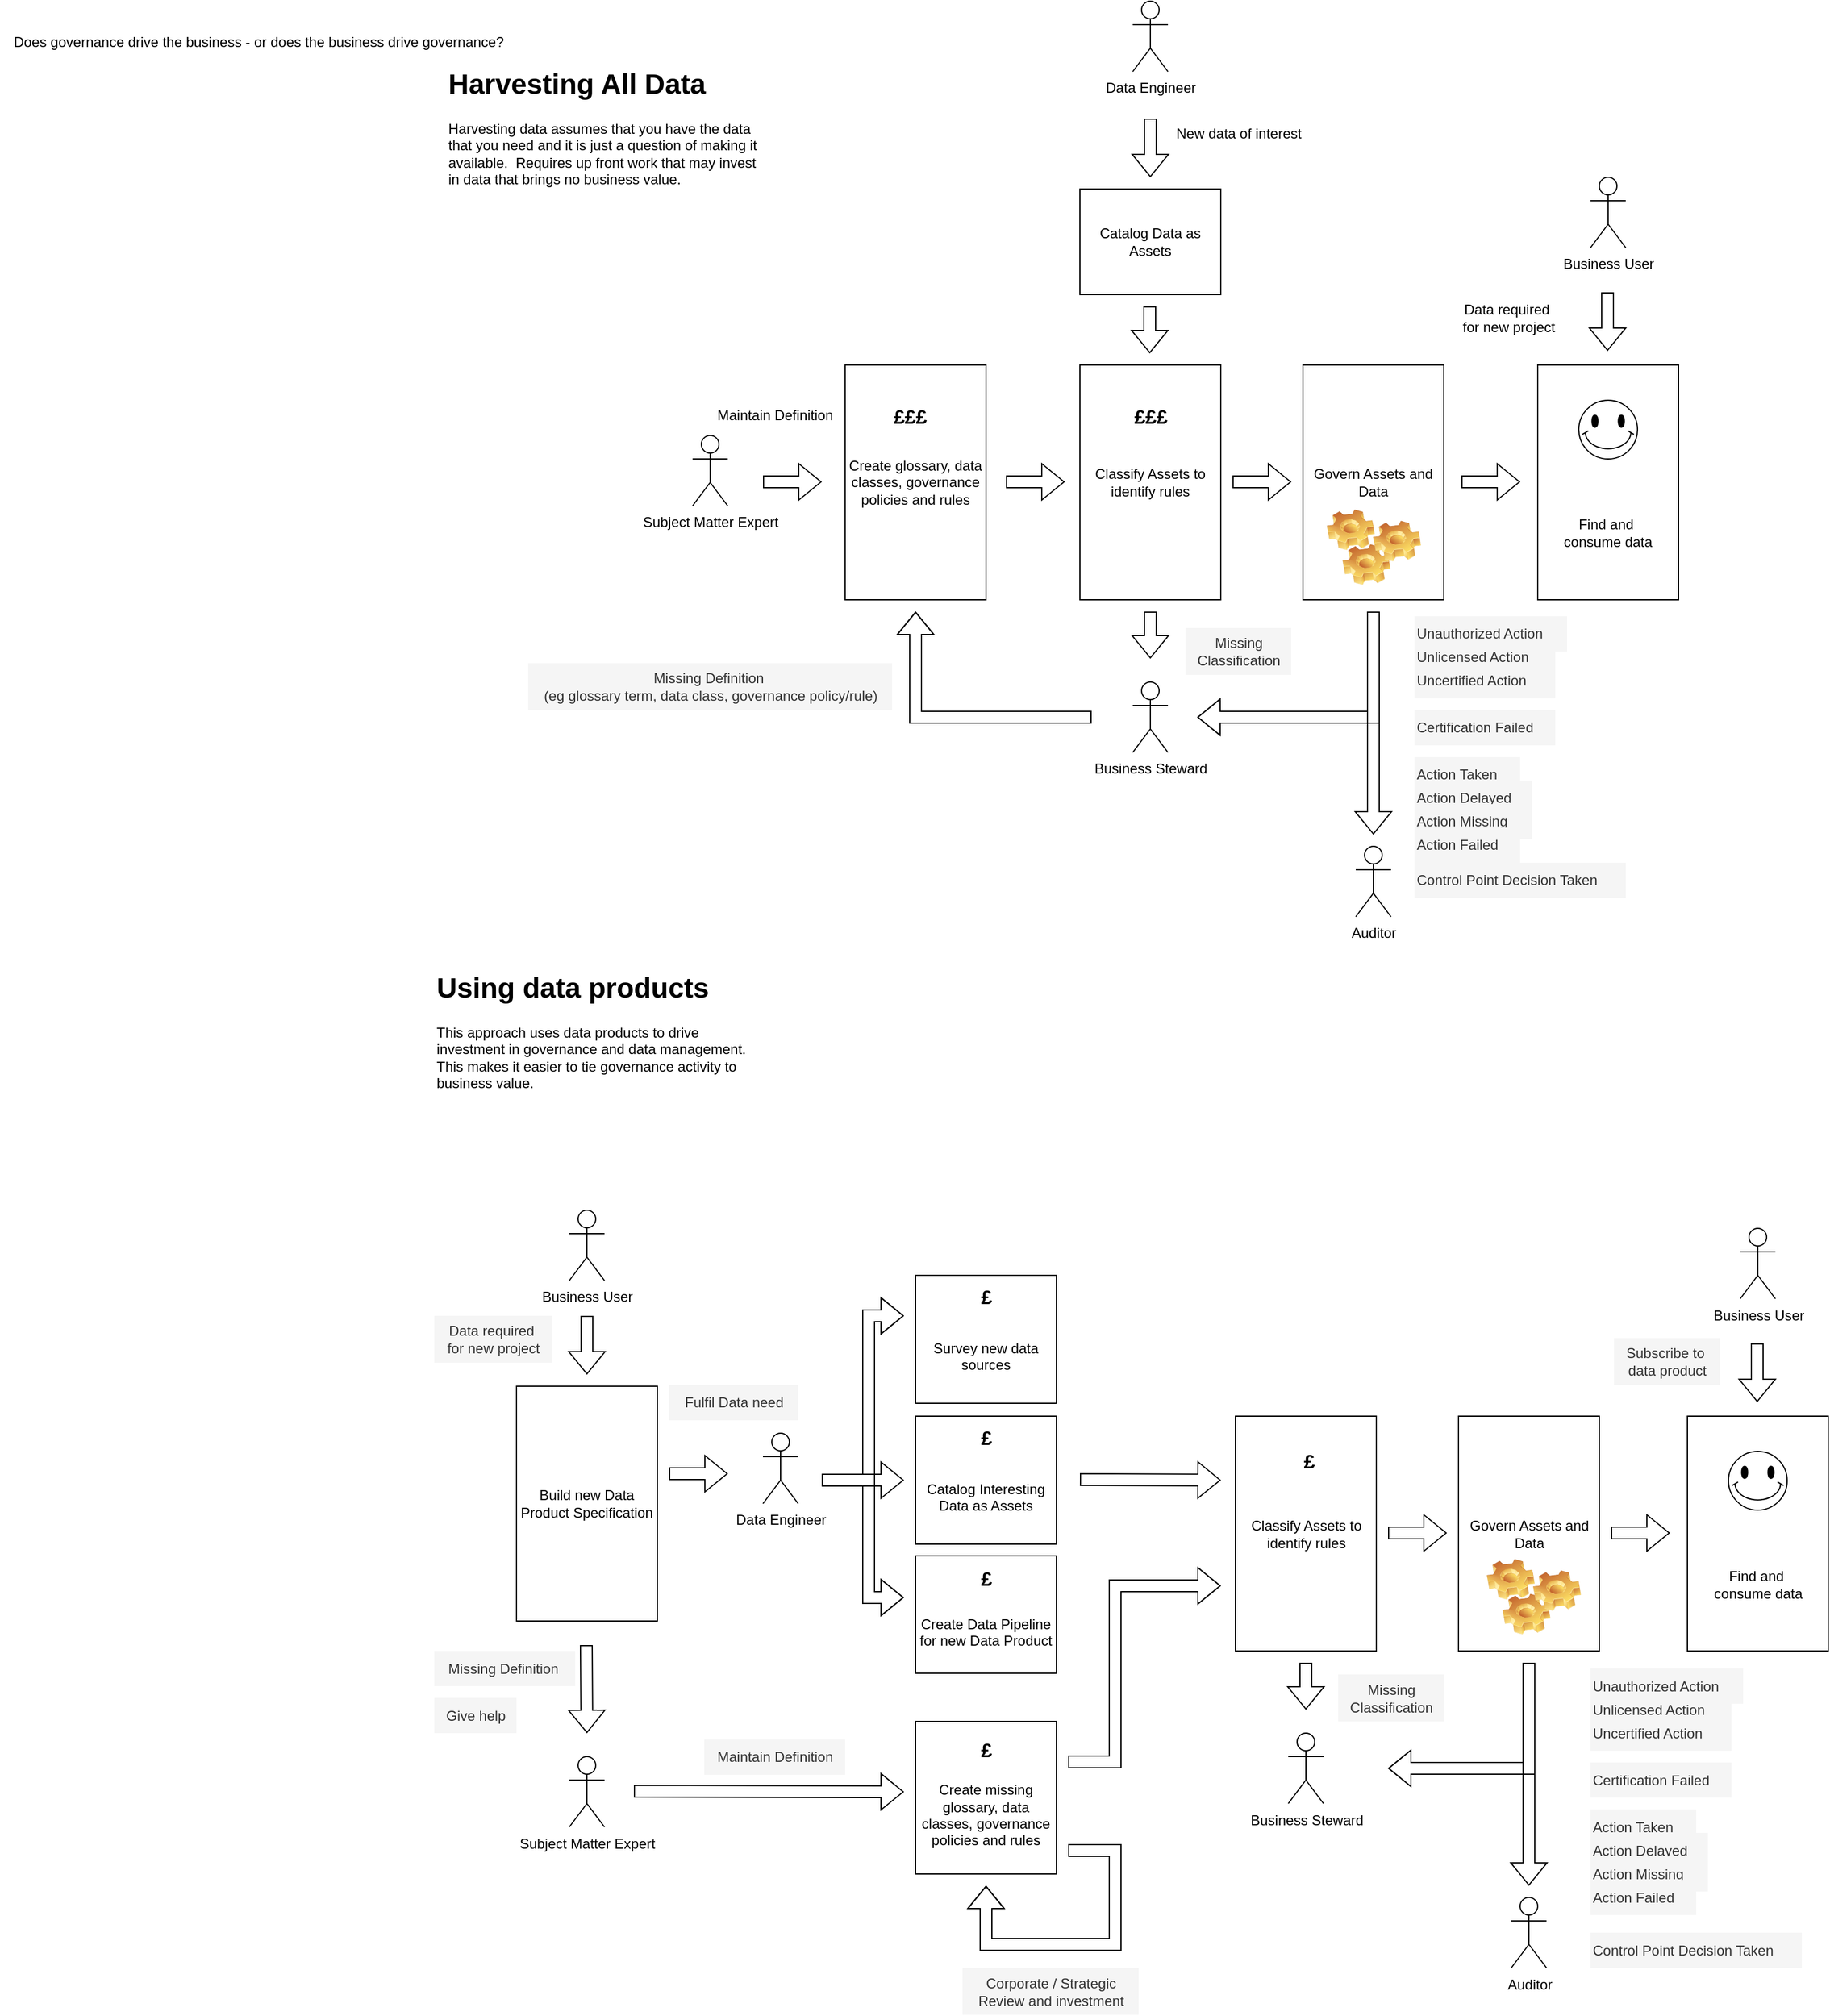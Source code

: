 <mxfile version="24.7.17">
  <diagram name="who-is-driving" id="uVs_HLMg8tYnS5YgkDz8">
    <mxGraphModel dx="2069" dy="1975" grid="1" gridSize="10" guides="1" tooltips="1" connect="1" arrows="1" fold="1" page="1" pageScale="1" pageWidth="827" pageHeight="1169" math="0" shadow="0">
      <root>
        <mxCell id="0" />
        <mxCell id="1" parent="0" />
        <mxCell id="ipGnzvGLoHYo0Vcj31lh-1" value="Does governance drive the business - or does the business drive governance?" style="text;html=1;align=center;verticalAlign=middle;resizable=0;points=[];autosize=1;strokeColor=none;fillColor=none;" parent="1" vertex="1">
          <mxGeometry x="-320.0" y="10" width="440" height="30" as="geometry" />
        </mxCell>
        <mxCell id="ipGnzvGLoHYo0Vcj31lh-2" value="Create glossary, data classes, governance policies and rules" style="rounded=0;whiteSpace=wrap;html=1;" parent="1" vertex="1">
          <mxGeometry x="400" y="300" width="120" height="200" as="geometry" />
        </mxCell>
        <mxCell id="ipGnzvGLoHYo0Vcj31lh-3" value="Catalog Data as Assets" style="rounded=0;whiteSpace=wrap;html=1;" parent="1" vertex="1">
          <mxGeometry x="600" y="150" width="120" height="90" as="geometry" />
        </mxCell>
        <mxCell id="ipGnzvGLoHYo0Vcj31lh-4" value="Classify Assets to identify rules" style="rounded=0;whiteSpace=wrap;html=1;" parent="1" vertex="1">
          <mxGeometry x="600" y="300" width="120" height="200" as="geometry" />
        </mxCell>
        <mxCell id="ipGnzvGLoHYo0Vcj31lh-5" value="Govern Assets and Data" style="rounded=0;whiteSpace=wrap;html=1;" parent="1" vertex="1">
          <mxGeometry x="790" y="300" width="120" height="200" as="geometry" />
        </mxCell>
        <mxCell id="ipGnzvGLoHYo0Vcj31lh-6" value="" style="shape=flexArrow;endArrow=classic;html=1;rounded=0;" parent="1" edge="1">
          <mxGeometry width="50" height="50" relative="1" as="geometry">
            <mxPoint x="660" y="90" as="sourcePoint" />
            <mxPoint x="660" y="140" as="targetPoint" />
          </mxGeometry>
        </mxCell>
        <mxCell id="ipGnzvGLoHYo0Vcj31lh-8" value="New data of interest" style="text;html=1;align=center;verticalAlign=middle;resizable=0;points=[];autosize=1;strokeColor=none;fillColor=none;" parent="1" vertex="1">
          <mxGeometry x="670" y="88" width="130" height="30" as="geometry" />
        </mxCell>
        <mxCell id="ipGnzvGLoHYo0Vcj31lh-9" value="" style="shape=flexArrow;endArrow=classic;html=1;rounded=0;" parent="1" edge="1">
          <mxGeometry width="50" height="50" relative="1" as="geometry">
            <mxPoint x="730" y="399.5" as="sourcePoint" />
            <mxPoint x="780" y="399.5" as="targetPoint" />
          </mxGeometry>
        </mxCell>
        <mxCell id="ipGnzvGLoHYo0Vcj31lh-10" value="" style="shape=flexArrow;endArrow=classic;html=1;rounded=0;" parent="1" edge="1">
          <mxGeometry width="50" height="50" relative="1" as="geometry">
            <mxPoint x="537" y="399.5" as="sourcePoint" />
            <mxPoint x="587" y="399.5" as="targetPoint" />
          </mxGeometry>
        </mxCell>
        <mxCell id="ipGnzvGLoHYo0Vcj31lh-11" value="Business Steward" style="shape=umlActor;verticalLabelPosition=bottom;verticalAlign=top;html=1;outlineConnect=0;" parent="1" vertex="1">
          <mxGeometry x="645" y="570" width="30" height="60" as="geometry" />
        </mxCell>
        <mxCell id="ipGnzvGLoHYo0Vcj31lh-12" value="" style="shape=flexArrow;endArrow=classic;html=1;rounded=0;" parent="1" edge="1">
          <mxGeometry width="50" height="50" relative="1" as="geometry">
            <mxPoint x="660" y="510" as="sourcePoint" />
            <mxPoint x="660" y="550" as="targetPoint" />
          </mxGeometry>
        </mxCell>
        <mxCell id="ipGnzvGLoHYo0Vcj31lh-13" value="Missing&lt;div&gt;Classification&lt;/div&gt;" style="text;html=1;align=center;verticalAlign=middle;resizable=0;points=[];autosize=1;strokeColor=none;fillColor=#f5f5f5;fontColor=#333333;" parent="1" vertex="1">
          <mxGeometry x="690" y="524" width="90" height="40" as="geometry" />
        </mxCell>
        <mxCell id="ipGnzvGLoHYo0Vcj31lh-14" value="" style="shape=flexArrow;endArrow=classic;html=1;rounded=0;" parent="1" edge="1">
          <mxGeometry width="50" height="50" relative="1" as="geometry">
            <mxPoint x="850" y="510" as="sourcePoint" />
            <mxPoint x="700" y="600" as="targetPoint" />
            <Array as="points">
              <mxPoint x="850" y="600" />
            </Array>
          </mxGeometry>
        </mxCell>
        <mxCell id="ipGnzvGLoHYo0Vcj31lh-15" value="" style="shape=flexArrow;endArrow=classic;html=1;rounded=0;" parent="1" edge="1">
          <mxGeometry width="50" height="50" relative="1" as="geometry">
            <mxPoint x="610" y="600" as="sourcePoint" />
            <mxPoint x="460" y="510" as="targetPoint" />
            <Array as="points">
              <mxPoint x="460" y="600" />
            </Array>
          </mxGeometry>
        </mxCell>
        <mxCell id="ipGnzvGLoHYo0Vcj31lh-16" value="Missing Definition&amp;nbsp;&lt;div&gt;(eg glossary term, data class, governance policy/rule)&lt;/div&gt;" style="text;html=1;align=center;verticalAlign=middle;resizable=0;points=[];autosize=1;strokeColor=none;fillColor=#f5f5f5;fontColor=#333333;" parent="1" vertex="1">
          <mxGeometry x="130" y="554" width="310" height="40" as="geometry" />
        </mxCell>
        <mxCell id="ipGnzvGLoHYo0Vcj31lh-17" value="Unlicensed Action" style="text;html=1;align=left;verticalAlign=middle;resizable=0;points=[];autosize=1;strokeColor=none;fillColor=#f5f5f5;fontColor=#333333;" parent="1" vertex="1">
          <mxGeometry x="885" y="534" width="120" height="30" as="geometry" />
        </mxCell>
        <mxCell id="ipGnzvGLoHYo0Vcj31lh-18" value="Uncertified Action" style="text;html=1;align=left;verticalAlign=middle;resizable=0;points=[];autosize=1;strokeColor=none;fillColor=#f5f5f5;fontColor=#333333;" parent="1" vertex="1">
          <mxGeometry x="885" y="554" width="120" height="30" as="geometry" />
        </mxCell>
        <mxCell id="ipGnzvGLoHYo0Vcj31lh-19" value="Certification Failed" style="text;html=1;align=left;verticalAlign=middle;resizable=0;points=[];autosize=1;strokeColor=none;fillColor=#f5f5f5;fontColor=#333333;" parent="1" vertex="1">
          <mxGeometry x="885" y="594" width="120" height="30" as="geometry" />
        </mxCell>
        <mxCell id="ipGnzvGLoHYo0Vcj31lh-21" value="" style="shape=flexArrow;endArrow=classic;html=1;rounded=0;" parent="1" edge="1">
          <mxGeometry width="50" height="50" relative="1" as="geometry">
            <mxPoint x="850" y="510" as="sourcePoint" />
            <mxPoint x="850" y="700" as="targetPoint" />
          </mxGeometry>
        </mxCell>
        <mxCell id="ipGnzvGLoHYo0Vcj31lh-22" value="Auditor" style="shape=umlActor;verticalLabelPosition=bottom;verticalAlign=top;html=1;outlineConnect=0;" parent="1" vertex="1">
          <mxGeometry x="835" y="710" width="30" height="60" as="geometry" />
        </mxCell>
        <mxCell id="ipGnzvGLoHYo0Vcj31lh-25" value="Action Taken" style="text;html=1;align=left;verticalAlign=middle;resizable=0;points=[];autosize=1;strokeColor=none;fillColor=#f5f5f5;fontColor=#333333;" parent="1" vertex="1">
          <mxGeometry x="885" y="634" width="90" height="30" as="geometry" />
        </mxCell>
        <mxCell id="ipGnzvGLoHYo0Vcj31lh-26" value="Control Point Decision Taken" style="text;html=1;align=left;verticalAlign=middle;resizable=0;points=[];autosize=1;strokeColor=none;fillColor=#f5f5f5;fontColor=#333333;" parent="1" vertex="1">
          <mxGeometry x="885" y="724" width="180" height="30" as="geometry" />
        </mxCell>
        <mxCell id="ipGnzvGLoHYo0Vcj31lh-27" value="Action Delayed" style="text;html=1;align=left;verticalAlign=middle;resizable=0;points=[];autosize=1;strokeColor=none;fillColor=#f5f5f5;fontColor=#333333;" parent="1" vertex="1">
          <mxGeometry x="885" y="654" width="100" height="30" as="geometry" />
        </mxCell>
        <mxCell id="ipGnzvGLoHYo0Vcj31lh-28" value="Action Missing" style="text;html=1;align=left;verticalAlign=middle;resizable=0;points=[];autosize=1;strokeColor=none;fillColor=#f5f5f5;fontColor=#333333;" parent="1" vertex="1">
          <mxGeometry x="885" y="674" width="100" height="30" as="geometry" />
        </mxCell>
        <mxCell id="ipGnzvGLoHYo0Vcj31lh-29" value="Unauthorized Action" style="text;html=1;align=left;verticalAlign=middle;resizable=0;points=[];autosize=1;strokeColor=none;fillColor=#f5f5f5;fontColor=#333333;" parent="1" vertex="1">
          <mxGeometry x="885" y="514" width="130" height="30" as="geometry" />
        </mxCell>
        <mxCell id="ipGnzvGLoHYo0Vcj31lh-30" value="Action Failed" style="text;html=1;align=left;verticalAlign=middle;resizable=0;points=[];autosize=1;strokeColor=none;fillColor=#f5f5f5;fontColor=#333333;" parent="1" vertex="1">
          <mxGeometry x="885" y="694" width="90" height="30" as="geometry" />
        </mxCell>
        <mxCell id="ipGnzvGLoHYo0Vcj31lh-31" value="&lt;h1 style=&quot;margin-top: 0px;&quot;&gt;Harvesting All Data&lt;/h1&gt;&lt;p&gt;Harvesting data assumes that you have the data that you need and it is just a question of making it available.&amp;nbsp; Requires up front work that may invest in data that brings no business value.&lt;/p&gt;" style="text;html=1;whiteSpace=wrap;overflow=hidden;rounded=0;" parent="1" vertex="1">
          <mxGeometry x="60" y="40" width="270" height="120" as="geometry" />
        </mxCell>
        <mxCell id="ipGnzvGLoHYo0Vcj31lh-34" value="Classify Assets to identify rules" style="rounded=0;whiteSpace=wrap;html=1;" parent="1" vertex="1">
          <mxGeometry x="732.5" y="1195.5" width="120" height="200" as="geometry" />
        </mxCell>
        <mxCell id="ipGnzvGLoHYo0Vcj31lh-35" value="Govern Assets and Data" style="rounded=0;whiteSpace=wrap;html=1;" parent="1" vertex="1">
          <mxGeometry x="922.5" y="1195.5" width="120" height="200" as="geometry" />
        </mxCell>
        <mxCell id="ipGnzvGLoHYo0Vcj31lh-36" value="" style="shape=flexArrow;endArrow=classic;html=1;rounded=0;" parent="1" edge="1">
          <mxGeometry width="50" height="50" relative="1" as="geometry">
            <mxPoint x="180" y="1110" as="sourcePoint" />
            <mxPoint x="180" y="1160" as="targetPoint" />
          </mxGeometry>
        </mxCell>
        <mxCell id="ipGnzvGLoHYo0Vcj31lh-37" value="" style="shape=flexArrow;endArrow=classic;html=1;rounded=0;" parent="1" edge="1">
          <mxGeometry width="50" height="50" relative="1" as="geometry">
            <mxPoint x="600" y="1249.5" as="sourcePoint" />
            <mxPoint x="720" y="1250" as="targetPoint" />
          </mxGeometry>
        </mxCell>
        <mxCell id="ipGnzvGLoHYo0Vcj31lh-39" value="" style="shape=flexArrow;endArrow=classic;html=1;rounded=0;" parent="1" edge="1">
          <mxGeometry width="50" height="50" relative="1" as="geometry">
            <mxPoint x="862.5" y="1295" as="sourcePoint" />
            <mxPoint x="912.5" y="1295" as="targetPoint" />
          </mxGeometry>
        </mxCell>
        <mxCell id="ipGnzvGLoHYo0Vcj31lh-41" value="Business Steward" style="shape=umlActor;verticalLabelPosition=bottom;verticalAlign=top;html=1;outlineConnect=0;" parent="1" vertex="1">
          <mxGeometry x="777.5" y="1465.5" width="30" height="60" as="geometry" />
        </mxCell>
        <mxCell id="ipGnzvGLoHYo0Vcj31lh-42" value="" style="shape=flexArrow;endArrow=classic;html=1;rounded=0;" parent="1" edge="1">
          <mxGeometry width="50" height="50" relative="1" as="geometry">
            <mxPoint x="792.5" y="1405.5" as="sourcePoint" />
            <mxPoint x="792.5" y="1445.5" as="targetPoint" />
          </mxGeometry>
        </mxCell>
        <mxCell id="ipGnzvGLoHYo0Vcj31lh-43" value="Missing&lt;div&gt;Classification&lt;/div&gt;" style="text;html=1;align=center;verticalAlign=middle;resizable=0;points=[];autosize=1;strokeColor=none;fillColor=#f5f5f5;fontColor=#333333;" parent="1" vertex="1">
          <mxGeometry x="820" y="1415.5" width="90" height="40" as="geometry" />
        </mxCell>
        <mxCell id="ipGnzvGLoHYo0Vcj31lh-44" value="" style="shape=flexArrow;endArrow=classic;html=1;rounded=0;" parent="1" edge="1">
          <mxGeometry width="50" height="50" relative="1" as="geometry">
            <mxPoint x="982.5" y="1405.5" as="sourcePoint" />
            <mxPoint x="862.5" y="1495.5" as="targetPoint" />
            <Array as="points">
              <mxPoint x="982.5" y="1495.5" />
            </Array>
          </mxGeometry>
        </mxCell>
        <mxCell id="ipGnzvGLoHYo0Vcj31lh-45" value="" style="shape=flexArrow;endArrow=classic;html=1;rounded=0;entryX=0.5;entryY=1;entryDx=0;entryDy=0;" parent="1" edge="1">
          <mxGeometry width="50" height="50" relative="1" as="geometry">
            <mxPoint x="590" y="1565.5" as="sourcePoint" />
            <mxPoint x="520" y="1595.5" as="targetPoint" />
            <Array as="points">
              <mxPoint x="630" y="1565.5" />
              <mxPoint x="630" y="1645.5" />
              <mxPoint x="520" y="1645.5" />
            </Array>
          </mxGeometry>
        </mxCell>
        <mxCell id="ipGnzvGLoHYo0Vcj31lh-46" value="Missing Definition&amp;nbsp;" style="text;html=1;align=center;verticalAlign=middle;resizable=0;points=[];autosize=1;strokeColor=none;fillColor=#f5f5f5;fontColor=#333333;" parent="1" vertex="1">
          <mxGeometry x="50" y="1395.5" width="120" height="30" as="geometry" />
        </mxCell>
        <mxCell id="ipGnzvGLoHYo0Vcj31lh-47" value="Unlicensed Action" style="text;html=1;align=left;verticalAlign=middle;resizable=0;points=[];autosize=1;strokeColor=none;fillColor=#f5f5f5;fontColor=#333333;" parent="1" vertex="1">
          <mxGeometry x="1035" y="1430.5" width="120" height="30" as="geometry" />
        </mxCell>
        <mxCell id="ipGnzvGLoHYo0Vcj31lh-48" value="Uncertified Action" style="text;html=1;align=left;verticalAlign=middle;resizable=0;points=[];autosize=1;strokeColor=none;fillColor=#f5f5f5;fontColor=#333333;" parent="1" vertex="1">
          <mxGeometry x="1035" y="1450.5" width="120" height="30" as="geometry" />
        </mxCell>
        <mxCell id="ipGnzvGLoHYo0Vcj31lh-49" value="Certification Failed" style="text;html=1;align=left;verticalAlign=middle;resizable=0;points=[];autosize=1;strokeColor=none;fillColor=#f5f5f5;fontColor=#333333;" parent="1" vertex="1">
          <mxGeometry x="1035" y="1490.5" width="120" height="30" as="geometry" />
        </mxCell>
        <mxCell id="ipGnzvGLoHYo0Vcj31lh-50" value="" style="shape=flexArrow;endArrow=classic;html=1;rounded=0;" parent="1" edge="1">
          <mxGeometry width="50" height="50" relative="1" as="geometry">
            <mxPoint x="982.5" y="1405.5" as="sourcePoint" />
            <mxPoint x="982.5" y="1595.5" as="targetPoint" />
          </mxGeometry>
        </mxCell>
        <mxCell id="ipGnzvGLoHYo0Vcj31lh-51" value="Auditor" style="shape=umlActor;verticalLabelPosition=bottom;verticalAlign=top;html=1;outlineConnect=0;" parent="1" vertex="1">
          <mxGeometry x="967.5" y="1605.5" width="30" height="60" as="geometry" />
        </mxCell>
        <mxCell id="ipGnzvGLoHYo0Vcj31lh-52" value="Action Taken" style="text;html=1;align=left;verticalAlign=middle;resizable=0;points=[];autosize=1;strokeColor=none;fillColor=#f5f5f5;fontColor=#333333;" parent="1" vertex="1">
          <mxGeometry x="1035" y="1530.5" width="90" height="30" as="geometry" />
        </mxCell>
        <mxCell id="ipGnzvGLoHYo0Vcj31lh-53" value="Control Point Decision Taken" style="text;html=1;align=left;verticalAlign=middle;resizable=0;points=[];autosize=1;strokeColor=none;fillColor=#f5f5f5;fontColor=#333333;" parent="1" vertex="1">
          <mxGeometry x="1035" y="1635.5" width="180" height="30" as="geometry" />
        </mxCell>
        <mxCell id="ipGnzvGLoHYo0Vcj31lh-54" value="Action Delayed" style="text;html=1;align=left;verticalAlign=middle;resizable=0;points=[];autosize=1;strokeColor=none;fillColor=#f5f5f5;fontColor=#333333;" parent="1" vertex="1">
          <mxGeometry x="1035" y="1550.5" width="100" height="30" as="geometry" />
        </mxCell>
        <mxCell id="ipGnzvGLoHYo0Vcj31lh-55" value="Action Missing" style="text;html=1;align=left;verticalAlign=middle;resizable=0;points=[];autosize=1;strokeColor=none;fillColor=#f5f5f5;fontColor=#333333;" parent="1" vertex="1">
          <mxGeometry x="1035" y="1570.5" width="100" height="30" as="geometry" />
        </mxCell>
        <mxCell id="ipGnzvGLoHYo0Vcj31lh-56" value="Unauthorized Action" style="text;html=1;align=left;verticalAlign=middle;resizable=0;points=[];autosize=1;strokeColor=none;fillColor=#f5f5f5;fontColor=#333333;" parent="1" vertex="1">
          <mxGeometry x="1035" y="1410.5" width="130" height="30" as="geometry" />
        </mxCell>
        <mxCell id="ipGnzvGLoHYo0Vcj31lh-57" value="Action Failed" style="text;html=1;align=left;verticalAlign=middle;resizable=0;points=[];autosize=1;strokeColor=none;fillColor=#f5f5f5;fontColor=#333333;" parent="1" vertex="1">
          <mxGeometry x="1035" y="1590.5" width="90" height="30" as="geometry" />
        </mxCell>
        <mxCell id="ipGnzvGLoHYo0Vcj31lh-58" value="&lt;h1 style=&quot;margin-top: 0px;&quot;&gt;Using data products&lt;/h1&gt;&lt;p&gt;This approach uses data products to drive investment in governance and data management.&amp;nbsp; This makes it easier to tie governance activity to business value.&lt;/p&gt;" style="text;html=1;whiteSpace=wrap;overflow=hidden;rounded=0;" parent="1" vertex="1">
          <mxGeometry x="50" y="810" width="270" height="120" as="geometry" />
        </mxCell>
        <mxCell id="ipGnzvGLoHYo0Vcj31lh-59" value="&lt;div&gt;&lt;br&gt;&lt;/div&gt;&lt;div&gt;&lt;br&gt;&lt;/div&gt;Create Data Pipeline for new Data Product" style="rounded=0;whiteSpace=wrap;html=1;" parent="1" vertex="1">
          <mxGeometry x="460" y="1314.5" width="120" height="100" as="geometry" />
        </mxCell>
        <mxCell id="ipGnzvGLoHYo0Vcj31lh-60" value="" style="shape=flexArrow;endArrow=classic;html=1;rounded=0;" parent="1" edge="1">
          <mxGeometry width="50" height="50" relative="1" as="geometry">
            <mxPoint x="250" y="1244.5" as="sourcePoint" />
            <mxPoint x="300" y="1244.5" as="targetPoint" />
          </mxGeometry>
        </mxCell>
        <mxCell id="ipGnzvGLoHYo0Vcj31lh-61" value="" style="shape=image;html=1;verticalLabelPosition=bottom;verticalAlign=top;imageAspect=0;image=img/clipart/Gear_128x128.png;rotation=-120;" parent="1" vertex="1">
          <mxGeometry x="812.29" y="420.37" width="37" height="40" as="geometry" />
        </mxCell>
        <mxCell id="ipGnzvGLoHYo0Vcj31lh-62" value="" style="shape=image;html=1;verticalLabelPosition=bottom;verticalAlign=top;imageAspect=0;image=img/clipart/Gear_128x128.png;rotation=-120;" parent="1" vertex="1">
          <mxGeometry x="825.7" y="450" width="37" height="40" as="geometry" />
        </mxCell>
        <mxCell id="ipGnzvGLoHYo0Vcj31lh-63" value="" style="shape=image;html=1;verticalLabelPosition=bottom;verticalAlign=top;imageAspect=0;image=img/clipart/Gear_128x128.png;rotation=-120;" parent="1" vertex="1">
          <mxGeometry x="851.7" y="430" width="37" height="40" as="geometry" />
        </mxCell>
        <mxCell id="ipGnzvGLoHYo0Vcj31lh-64" value="£££" style="text;html=1;align=center;verticalAlign=middle;resizable=0;points=[];autosize=1;strokeColor=none;fillColor=none;fontSize=17;fontStyle=1" parent="1" vertex="1">
          <mxGeometry x="635" y="330" width="50" height="30" as="geometry" />
        </mxCell>
        <mxCell id="ipGnzvGLoHYo0Vcj31lh-65" value="£££" style="text;html=1;align=center;verticalAlign=middle;resizable=0;points=[];autosize=1;strokeColor=none;fillColor=none;fontSize=17;fontStyle=1" parent="1" vertex="1">
          <mxGeometry x="430" y="330" width="50" height="30" as="geometry" />
        </mxCell>
        <mxCell id="ipGnzvGLoHYo0Vcj31lh-67" value="&lt;div&gt;&lt;br&gt;&lt;/div&gt;&lt;div&gt;&lt;br&gt;&lt;/div&gt;&lt;div&gt;&lt;br&gt;&lt;/div&gt;&lt;div&gt;&lt;br&gt;&lt;/div&gt;&lt;div&gt;&lt;br&gt;&lt;/div&gt;&lt;div&gt;&lt;br&gt;&lt;/div&gt;Find and&amp;nbsp;&lt;div&gt;consume data&lt;/div&gt;" style="rounded=0;whiteSpace=wrap;html=1;" parent="1" vertex="1">
          <mxGeometry x="990" y="300" width="120" height="200" as="geometry" />
        </mxCell>
        <mxCell id="ipGnzvGLoHYo0Vcj31lh-69" value="" style="shape=flexArrow;endArrow=classic;html=1;rounded=0;" parent="1" edge="1">
          <mxGeometry width="50" height="50" relative="1" as="geometry">
            <mxPoint x="925" y="399.5" as="sourcePoint" />
            <mxPoint x="975" y="399.5" as="targetPoint" />
          </mxGeometry>
        </mxCell>
        <mxCell id="ipGnzvGLoHYo0Vcj31lh-66" value="" style="verticalLabelPosition=bottom;verticalAlign=top;html=1;shape=mxgraph.basic.smiley" parent="1" vertex="1">
          <mxGeometry x="1025" y="330" width="50" height="50" as="geometry" />
        </mxCell>
        <mxCell id="ipGnzvGLoHYo0Vcj31lh-70" value="Build new Data Product Specification" style="rounded=0;whiteSpace=wrap;html=1;" parent="1" vertex="1">
          <mxGeometry x="120" y="1170" width="120" height="200" as="geometry" />
        </mxCell>
        <mxCell id="ipGnzvGLoHYo0Vcj31lh-71" value="" style="shape=flexArrow;endArrow=classic;html=1;rounded=0;" parent="1" edge="1">
          <mxGeometry width="50" height="50" relative="1" as="geometry">
            <mxPoint x="179.5" y="1390.5" as="sourcePoint" />
            <mxPoint x="180" y="1465.5" as="targetPoint" />
          </mxGeometry>
        </mxCell>
        <mxCell id="ipGnzvGLoHYo0Vcj31lh-73" value="Subject Matter Expert" style="shape=umlActor;verticalLabelPosition=bottom;verticalAlign=top;html=1;outlineConnect=0;" parent="1" vertex="1">
          <mxGeometry x="270" y="360" width="30" height="60" as="geometry" />
        </mxCell>
        <mxCell id="ipGnzvGLoHYo0Vcj31lh-75" value="" style="shape=flexArrow;endArrow=classic;html=1;rounded=0;" parent="1" edge="1">
          <mxGeometry width="50" height="50" relative="1" as="geometry">
            <mxPoint x="330" y="399.5" as="sourcePoint" />
            <mxPoint x="380" y="399.5" as="targetPoint" />
          </mxGeometry>
        </mxCell>
        <mxCell id="ipGnzvGLoHYo0Vcj31lh-76" value="Business User" style="shape=umlActor;verticalLabelPosition=bottom;verticalAlign=top;html=1;outlineConnect=0;" parent="1" vertex="1">
          <mxGeometry x="1035" y="140" width="30" height="60" as="geometry" />
        </mxCell>
        <mxCell id="ipGnzvGLoHYo0Vcj31lh-77" value="" style="shape=flexArrow;endArrow=classic;html=1;rounded=0;" parent="1" edge="1">
          <mxGeometry width="50" height="50" relative="1" as="geometry">
            <mxPoint x="1049.5" y="238" as="sourcePoint" />
            <mxPoint x="1049.5" y="288" as="targetPoint" />
          </mxGeometry>
        </mxCell>
        <mxCell id="ipGnzvGLoHYo0Vcj31lh-78" value="Data Engineer" style="shape=umlActor;verticalLabelPosition=bottom;verticalAlign=top;html=1;outlineConnect=0;" parent="1" vertex="1">
          <mxGeometry x="645" y="-10" width="30" height="60" as="geometry" />
        </mxCell>
        <mxCell id="ipGnzvGLoHYo0Vcj31lh-81" value="Data required&amp;nbsp;&lt;div&gt;for new project&lt;/div&gt;" style="text;html=1;align=center;verticalAlign=middle;resizable=0;points=[];autosize=1;strokeColor=none;fillColor=none;" parent="1" vertex="1">
          <mxGeometry x="915" y="240" width="100" height="40" as="geometry" />
        </mxCell>
        <mxCell id="ipGnzvGLoHYo0Vcj31lh-82" value="Data required&amp;nbsp;&lt;div&gt;for new project&lt;/div&gt;" style="text;html=1;align=center;verticalAlign=middle;resizable=0;points=[];autosize=1;strokeColor=none;fillColor=#f5f5f5;fontColor=#333333;" parent="1" vertex="1">
          <mxGeometry x="50" y="1110" width="100" height="40" as="geometry" />
        </mxCell>
        <mxCell id="ipGnzvGLoHYo0Vcj31lh-83" value="Business User" style="shape=umlActor;verticalLabelPosition=bottom;verticalAlign=top;html=1;outlineConnect=0;" parent="1" vertex="1">
          <mxGeometry x="165" y="1020" width="30" height="60" as="geometry" />
        </mxCell>
        <mxCell id="ipGnzvGLoHYo0Vcj31lh-84" value="&lt;div&gt;&lt;br&gt;&lt;/div&gt;&lt;div&gt;&lt;br&gt;&lt;/div&gt;Create missing&lt;div&gt;glossary, data classes, governance policies and rules&lt;/div&gt;" style="rounded=0;whiteSpace=wrap;html=1;" parent="1" vertex="1">
          <mxGeometry x="460" y="1455.5" width="120" height="130" as="geometry" />
        </mxCell>
        <mxCell id="ipGnzvGLoHYo0Vcj31lh-87" value="Subject Matter Expert" style="shape=umlActor;verticalLabelPosition=bottom;verticalAlign=top;html=1;outlineConnect=0;" parent="1" vertex="1">
          <mxGeometry x="165" y="1485.5" width="30" height="60" as="geometry" />
        </mxCell>
        <mxCell id="ipGnzvGLoHYo0Vcj31lh-88" value="" style="shape=flexArrow;endArrow=classic;html=1;rounded=0;" parent="1" edge="1">
          <mxGeometry width="50" height="50" relative="1" as="geometry">
            <mxPoint x="220" y="1515" as="sourcePoint" />
            <mxPoint x="450" y="1515.5" as="targetPoint" />
          </mxGeometry>
        </mxCell>
        <mxCell id="ipGnzvGLoHYo0Vcj31lh-90" value="Data Engineer" style="shape=umlActor;verticalLabelPosition=bottom;verticalAlign=top;html=1;outlineConnect=0;" parent="1" vertex="1">
          <mxGeometry x="330" y="1210" width="30" height="60" as="geometry" />
        </mxCell>
        <mxCell id="ipGnzvGLoHYo0Vcj31lh-91" value="Fulfil Data need" style="text;html=1;align=center;verticalAlign=middle;resizable=0;points=[];autosize=1;strokeColor=none;fillColor=#f5f5f5;fontColor=#333333;" parent="1" vertex="1">
          <mxGeometry x="250" y="1169" width="110" height="30" as="geometry" />
        </mxCell>
        <mxCell id="ipGnzvGLoHYo0Vcj31lh-92" value="Give help" style="text;html=1;align=center;verticalAlign=middle;resizable=0;points=[];autosize=1;strokeColor=none;fillColor=#f5f5f5;fontColor=#333333;" parent="1" vertex="1">
          <mxGeometry x="50" y="1435.5" width="70" height="30" as="geometry" />
        </mxCell>
        <mxCell id="ipGnzvGLoHYo0Vcj31lh-93" value="&lt;div&gt;&lt;br&gt;&lt;/div&gt;&lt;div&gt;&lt;br&gt;&lt;/div&gt;Survey new data sources" style="rounded=0;whiteSpace=wrap;html=1;" parent="1" vertex="1">
          <mxGeometry x="460" y="1075.5" width="120" height="109" as="geometry" />
        </mxCell>
        <mxCell id="ipGnzvGLoHYo0Vcj31lh-94" value="&lt;div&gt;&lt;br&gt;&lt;/div&gt;&lt;div&gt;&lt;br&gt;&lt;/div&gt;Catalog Interesting&lt;div&gt;Data as Assets&lt;/div&gt;" style="rounded=0;whiteSpace=wrap;html=1;" parent="1" vertex="1">
          <mxGeometry x="460" y="1195.5" width="120" height="109" as="geometry" />
        </mxCell>
        <mxCell id="ipGnzvGLoHYo0Vcj31lh-95" value="" style="shape=flexArrow;endArrow=classic;html=1;rounded=0;" parent="1" edge="1">
          <mxGeometry width="50" height="50" relative="1" as="geometry">
            <mxPoint x="380" y="1250" as="sourcePoint" />
            <mxPoint x="450" y="1110" as="targetPoint" />
            <Array as="points">
              <mxPoint x="420" y="1250" />
              <mxPoint x="420" y="1110" />
            </Array>
          </mxGeometry>
        </mxCell>
        <mxCell id="ipGnzvGLoHYo0Vcj31lh-97" value="" style="shape=flexArrow;endArrow=classic;html=1;rounded=0;" parent="1" edge="1">
          <mxGeometry width="50" height="50" relative="1" as="geometry">
            <mxPoint x="380" y="1250" as="sourcePoint" />
            <mxPoint x="450" y="1350" as="targetPoint" />
            <Array as="points">
              <mxPoint x="420" y="1250" />
              <mxPoint x="420" y="1350" />
            </Array>
          </mxGeometry>
        </mxCell>
        <mxCell id="ipGnzvGLoHYo0Vcj31lh-100" value="" style="shape=flexArrow;endArrow=classic;html=1;rounded=0;" parent="1" edge="1">
          <mxGeometry width="50" height="50" relative="1" as="geometry">
            <mxPoint x="659.5" y="250" as="sourcePoint" />
            <mxPoint x="659.5" y="290" as="targetPoint" />
          </mxGeometry>
        </mxCell>
        <mxCell id="ipGnzvGLoHYo0Vcj31lh-101" value="£" style="text;html=1;align=center;verticalAlign=middle;resizable=0;points=[];autosize=1;strokeColor=none;fillColor=none;fontSize=17;fontStyle=1" parent="1" vertex="1">
          <mxGeometry x="505" y="1465.5" width="30" height="30" as="geometry" />
        </mxCell>
        <mxCell id="ipGnzvGLoHYo0Vcj31lh-96" value="" style="shape=flexArrow;endArrow=classic;html=1;rounded=0;" parent="1" edge="1">
          <mxGeometry width="50" height="50" relative="1" as="geometry">
            <mxPoint x="380" y="1250" as="sourcePoint" />
            <mxPoint x="450" y="1250" as="targetPoint" />
          </mxGeometry>
        </mxCell>
        <mxCell id="ipGnzvGLoHYo0Vcj31lh-102" value="£" style="text;html=1;align=center;verticalAlign=middle;resizable=0;points=[];autosize=1;strokeColor=none;fillColor=none;fontSize=17;fontStyle=1" parent="1" vertex="1">
          <mxGeometry x="505" y="1080" width="30" height="30" as="geometry" />
        </mxCell>
        <mxCell id="ipGnzvGLoHYo0Vcj31lh-103" value="£" style="text;html=1;align=center;verticalAlign=middle;resizable=0;points=[];autosize=1;strokeColor=none;fillColor=none;fontSize=17;fontStyle=1" parent="1" vertex="1">
          <mxGeometry x="505" y="1200" width="30" height="30" as="geometry" />
        </mxCell>
        <mxCell id="ipGnzvGLoHYo0Vcj31lh-104" value="£" style="text;html=1;align=center;verticalAlign=middle;resizable=0;points=[];autosize=1;strokeColor=none;fillColor=none;fontSize=17;fontStyle=1" parent="1" vertex="1">
          <mxGeometry x="505" y="1320" width="30" height="30" as="geometry" />
        </mxCell>
        <mxCell id="ipGnzvGLoHYo0Vcj31lh-105" value="Corporate / Strategic&lt;div&gt;Review and investment&lt;/div&gt;" style="text;html=1;align=center;verticalAlign=middle;resizable=0;points=[];autosize=1;strokeColor=none;fillColor=#f5f5f5;fontColor=#333333;" parent="1" vertex="1">
          <mxGeometry x="500" y="1665.5" width="150" height="40" as="geometry" />
        </mxCell>
        <mxCell id="ipGnzvGLoHYo0Vcj31lh-106" value="Maintain Definition" style="text;html=1;align=center;verticalAlign=middle;resizable=0;points=[];autosize=1;strokeColor=none;fillColor=none;" parent="1" vertex="1">
          <mxGeometry x="280" y="328" width="120" height="30" as="geometry" />
        </mxCell>
        <mxCell id="ipGnzvGLoHYo0Vcj31lh-107" value="Maintain Definition" style="text;html=1;align=center;verticalAlign=middle;resizable=0;points=[];autosize=1;strokeColor=none;fillColor=#f5f5f5;fontColor=#333333;" parent="1" vertex="1">
          <mxGeometry x="280" y="1471" width="120" height="30" as="geometry" />
        </mxCell>
        <mxCell id="ipGnzvGLoHYo0Vcj31lh-108" value="£" style="text;html=1;align=center;verticalAlign=middle;resizable=0;points=[];autosize=1;strokeColor=none;fillColor=none;fontSize=17;fontStyle=1" parent="1" vertex="1">
          <mxGeometry x="780" y="1220" width="30" height="30" as="geometry" />
        </mxCell>
        <mxCell id="ipGnzvGLoHYo0Vcj31lh-109" value="&lt;div&gt;&lt;br&gt;&lt;/div&gt;&lt;div&gt;&lt;br&gt;&lt;/div&gt;&lt;div&gt;&lt;br&gt;&lt;/div&gt;&lt;div&gt;&lt;br&gt;&lt;/div&gt;&lt;div&gt;&lt;br&gt;&lt;/div&gt;&lt;div&gt;&lt;br&gt;&lt;/div&gt;Find and&amp;nbsp;&lt;div&gt;consume data&lt;/div&gt;" style="rounded=0;whiteSpace=wrap;html=1;" parent="1" vertex="1">
          <mxGeometry x="1117.5" y="1195.5" width="120" height="200" as="geometry" />
        </mxCell>
        <mxCell id="ipGnzvGLoHYo0Vcj31lh-110" value="" style="shape=flexArrow;endArrow=classic;html=1;rounded=0;" parent="1" edge="1">
          <mxGeometry width="50" height="50" relative="1" as="geometry">
            <mxPoint x="1052.5" y="1295" as="sourcePoint" />
            <mxPoint x="1102.5" y="1295" as="targetPoint" />
          </mxGeometry>
        </mxCell>
        <mxCell id="ipGnzvGLoHYo0Vcj31lh-111" value="" style="verticalLabelPosition=bottom;verticalAlign=top;html=1;shape=mxgraph.basic.smiley" parent="1" vertex="1">
          <mxGeometry x="1152.5" y="1225.5" width="50" height="50" as="geometry" />
        </mxCell>
        <mxCell id="ipGnzvGLoHYo0Vcj31lh-112" value="Business User" style="shape=umlActor;verticalLabelPosition=bottom;verticalAlign=top;html=1;outlineConnect=0;" parent="1" vertex="1">
          <mxGeometry x="1162.5" y="1035.5" width="30" height="60" as="geometry" />
        </mxCell>
        <mxCell id="ipGnzvGLoHYo0Vcj31lh-113" value="" style="shape=flexArrow;endArrow=classic;html=1;rounded=0;" parent="1" edge="1">
          <mxGeometry width="50" height="50" relative="1" as="geometry">
            <mxPoint x="1177" y="1133.5" as="sourcePoint" />
            <mxPoint x="1177" y="1183.5" as="targetPoint" />
          </mxGeometry>
        </mxCell>
        <mxCell id="ipGnzvGLoHYo0Vcj31lh-114" value="Subscribe to&amp;nbsp;&lt;div&gt;data product&lt;/div&gt;" style="text;html=1;align=center;verticalAlign=middle;resizable=0;points=[];autosize=1;strokeColor=none;fillColor=#f5f5f5;fontColor=#333333;" parent="1" vertex="1">
          <mxGeometry x="1055" y="1129" width="90" height="40" as="geometry" />
        </mxCell>
        <mxCell id="ipGnzvGLoHYo0Vcj31lh-115" value="" style="shape=flexArrow;endArrow=classic;html=1;rounded=0;" parent="1" edge="1">
          <mxGeometry width="50" height="50" relative="1" as="geometry">
            <mxPoint x="590" y="1490" as="sourcePoint" />
            <mxPoint x="720" y="1340" as="targetPoint" />
            <Array as="points">
              <mxPoint x="630" y="1490" />
              <mxPoint x="630" y="1340" />
            </Array>
          </mxGeometry>
        </mxCell>
        <mxCell id="ipGnzvGLoHYo0Vcj31lh-116" value="" style="shape=image;html=1;verticalLabelPosition=bottom;verticalAlign=top;imageAspect=0;image=img/clipart/Gear_128x128.png;rotation=-120;" parent="1" vertex="1">
          <mxGeometry x="948.59" y="1314.5" width="37" height="40" as="geometry" />
        </mxCell>
        <mxCell id="ipGnzvGLoHYo0Vcj31lh-117" value="" style="shape=image;html=1;verticalLabelPosition=bottom;verticalAlign=top;imageAspect=0;image=img/clipart/Gear_128x128.png;rotation=-120;" parent="1" vertex="1">
          <mxGeometry x="962" y="1344.13" width="37" height="40" as="geometry" />
        </mxCell>
        <mxCell id="ipGnzvGLoHYo0Vcj31lh-118" value="" style="shape=image;html=1;verticalLabelPosition=bottom;verticalAlign=top;imageAspect=0;image=img/clipart/Gear_128x128.png;rotation=-120;" parent="1" vertex="1">
          <mxGeometry x="988" y="1324.13" width="37" height="40" as="geometry" />
        </mxCell>
      </root>
    </mxGraphModel>
  </diagram>
</mxfile>
